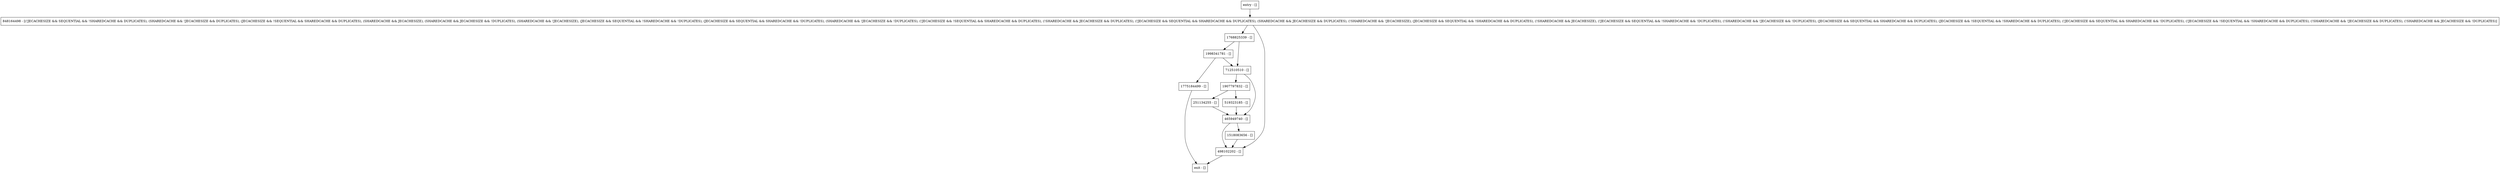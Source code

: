 digraph updateCounter {
node [shape=record];
848164498 [label="848164498 - [(!JECACHESIZE && SEQUENTIAL && !SHAREDCACHE && DUPLICATES), (SHAREDCACHE && !JECACHESIZE && DUPLICATES), (JECACHESIZE && !SEQUENTIAL && SHAREDCACHE && DUPLICATES), (SHAREDCACHE && JECACHESIZE), (SHAREDCACHE && JECACHESIZE && !DUPLICATES), (SHAREDCACHE && !JECACHESIZE), (JECACHESIZE && SEQUENTIAL && !SHAREDCACHE && !DUPLICATES), (JECACHESIZE && SEQUENTIAL && SHAREDCACHE && !DUPLICATES), (SHAREDCACHE && !JECACHESIZE && !DUPLICATES), (!JECACHESIZE && !SEQUENTIAL && SHAREDCACHE && DUPLICATES), (!SHAREDCACHE && JECACHESIZE && DUPLICATES), (!JECACHESIZE && SEQUENTIAL && SHAREDCACHE && DUPLICATES), (SHAREDCACHE && JECACHESIZE && DUPLICATES), (!SHAREDCACHE && !JECACHESIZE), (JECACHESIZE && SEQUENTIAL && !SHAREDCACHE && DUPLICATES), (!SHAREDCACHE && JECACHESIZE), (!JECACHESIZE && SEQUENTIAL && !SHAREDCACHE && !DUPLICATES), (!SHAREDCACHE && !JECACHESIZE && !DUPLICATES), (JECACHESIZE && SEQUENTIAL && SHAREDCACHE && DUPLICATES), (JECACHESIZE && !SEQUENTIAL && !SHAREDCACHE && DUPLICATES), (!JECACHESIZE && SEQUENTIAL && SHAREDCACHE && !DUPLICATES), (!JECACHESIZE && !SEQUENTIAL && !SHAREDCACHE && DUPLICATES), (!SHAREDCACHE && !JECACHESIZE && DUPLICATES), (!SHAREDCACHE && JECACHESIZE && !DUPLICATES)]"];
1768825339 [label="1768825339 - []"];
1998341781 [label="1998341781 - []"];
1907797832 [label="1907797832 - []"];
465949740 [label="465949740 - []"];
712510510 [label="712510510 - []"];
498102202 [label="498102202 - []"];
519323185 [label="519323185 - []"];
entry [label="entry - []"];
exit [label="exit - []"];
1518083656 [label="1518083656 - []"];
1775184499 [label="1775184499 - []"];
251134255 [label="251134255 - []"];
entry;
exit;
848164498 -> 1768825339;
848164498 -> 498102202;
1768825339 -> 1998341781;
1768825339 -> 712510510;
1998341781 -> 1775184499;
1998341781 -> 712510510;
1907797832 -> 519323185;
1907797832 -> 251134255;
465949740 -> 1518083656;
465949740 -> 498102202;
712510510 -> 1907797832;
712510510 -> 465949740;
498102202 -> exit;
519323185 -> 465949740;
entry -> 848164498;
1518083656 -> 498102202;
1775184499 -> exit;
251134255 -> 465949740;
}
